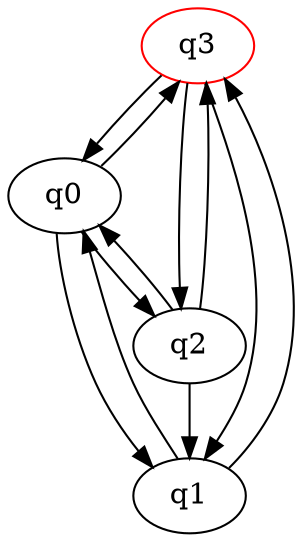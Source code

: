 digraph A{
q3 [initial=1,color=green];
q3 [final=1,color=red];
q0 -> q1;
q0 -> q2;
q0 -> q3;
q1 -> q0;
q1 -> q3;
q2 -> q0;
q2 -> q1;
q2 -> q3;
q3 -> q0;
q3 -> q1;
q3 -> q2;
}